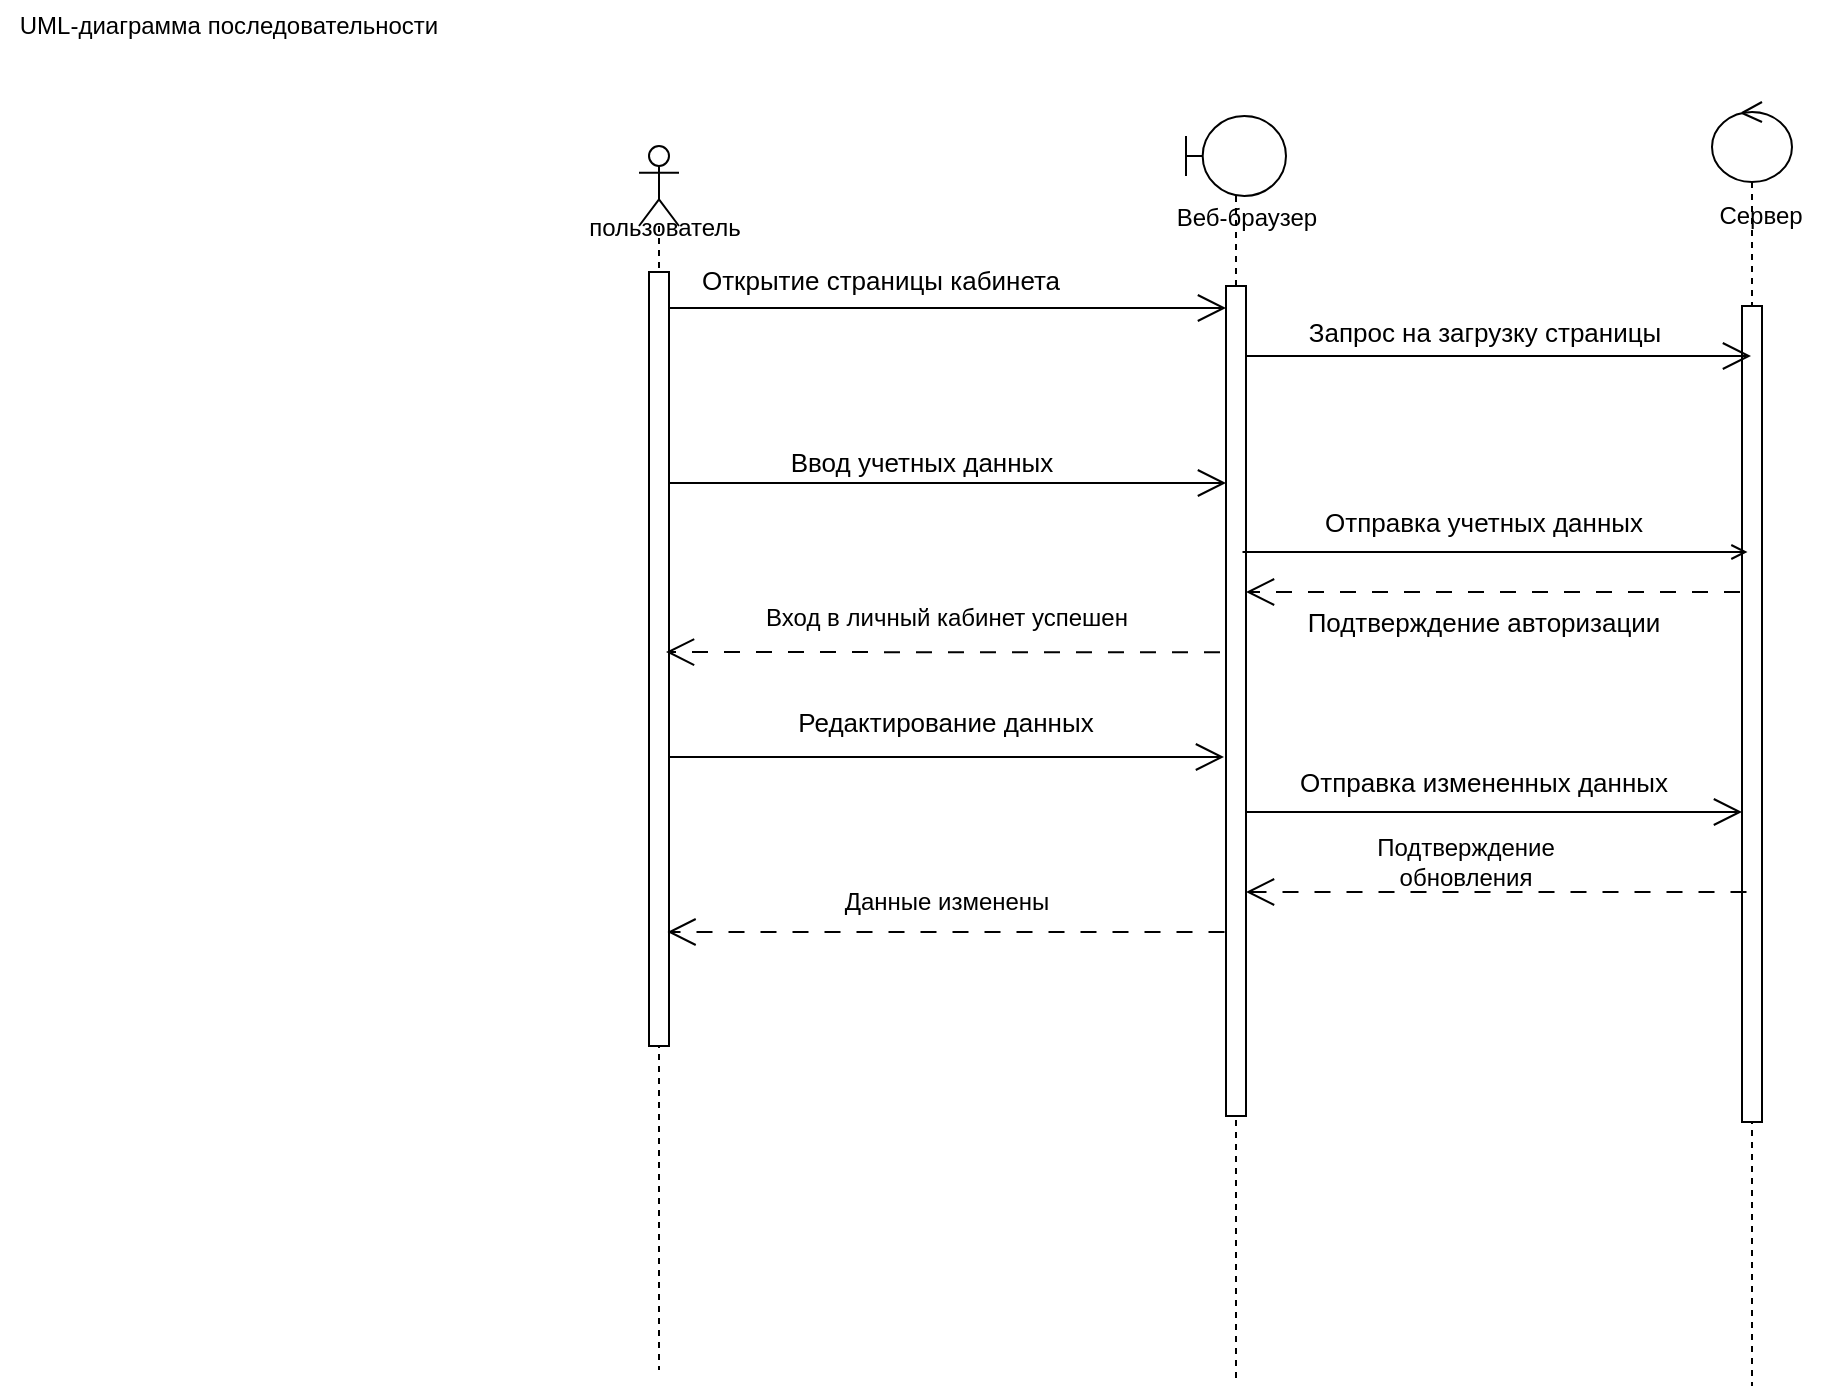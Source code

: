 <mxfile version="24.6.4" type="device">
  <diagram name="Страница — 1" id="oJlJtfSMZzGSuXS3FWPY">
    <mxGraphModel dx="3040" dy="-1571" grid="1" gridSize="10" guides="1" tooltips="1" connect="1" arrows="1" fold="1" page="1" pageScale="1" pageWidth="827" pageHeight="1169" math="0" shadow="0">
      <root>
        <mxCell id="0" />
        <mxCell id="1" parent="0" />
        <mxCell id="MroXQA16ejImE8Jxc4MY-1" value="" style="shape=umlLifeline;perimeter=lifelinePerimeter;whiteSpace=wrap;html=1;container=1;dropTarget=0;collapsible=0;recursiveResize=0;outlineConnect=0;portConstraint=eastwest;newEdgeStyle={&quot;curved&quot;:0,&quot;rounded&quot;:0};participant=umlActor;" parent="1" vertex="1">
          <mxGeometry x="-903.5" y="3217" width="20" height="612" as="geometry" />
        </mxCell>
        <mxCell id="MroXQA16ejImE8Jxc4MY-2" value="" style="html=1;points=[[0,0,0,0,5],[0,1,0,0,-5],[1,0,0,0,5],[1,1,0,0,-5]];perimeter=orthogonalPerimeter;outlineConnect=0;targetShapes=umlLifeline;portConstraint=eastwest;newEdgeStyle={&quot;curved&quot;:0,&quot;rounded&quot;:0};" parent="MroXQA16ejImE8Jxc4MY-1" vertex="1">
          <mxGeometry x="5" y="63" width="10" height="387" as="geometry" />
        </mxCell>
        <mxCell id="MroXQA16ejImE8Jxc4MY-4" value="UML-диаграмма последовательности" style="text;html=1;align=center;verticalAlign=middle;resizable=0;points=[];autosize=1;strokeColor=none;fillColor=none;" parent="1" vertex="1">
          <mxGeometry x="-1223" y="3144" width="227" height="26" as="geometry" />
        </mxCell>
        <mxCell id="MroXQA16ejImE8Jxc4MY-5" value="пользователь" style="text;html=1;align=center;verticalAlign=middle;resizable=0;points=[];autosize=1;strokeColor=none;fillColor=none;" parent="1" vertex="1">
          <mxGeometry x="-938" y="3245" width="94" height="26" as="geometry" />
        </mxCell>
        <mxCell id="MroXQA16ejImE8Jxc4MY-6" value="" style="shape=umlLifeline;perimeter=lifelinePerimeter;whiteSpace=wrap;html=1;container=1;dropTarget=0;collapsible=0;recursiveResize=0;outlineConnect=0;portConstraint=eastwest;newEdgeStyle={&quot;curved&quot;:0,&quot;rounded&quot;:0};participant=umlBoundary;" parent="1" vertex="1">
          <mxGeometry x="-630" y="3202" width="50" height="634" as="geometry" />
        </mxCell>
        <mxCell id="MroXQA16ejImE8Jxc4MY-7" value="" style="html=1;points=[[0,0,0,0,5],[0,1,0,0,-5],[1,0,0,0,5],[1,1,0,0,-5]];perimeter=orthogonalPerimeter;outlineConnect=0;targetShapes=umlLifeline;portConstraint=eastwest;newEdgeStyle={&quot;curved&quot;:0,&quot;rounded&quot;:0};" parent="MroXQA16ejImE8Jxc4MY-6" vertex="1">
          <mxGeometry x="20" y="85" width="10" height="415" as="geometry" />
        </mxCell>
        <mxCell id="MroXQA16ejImE8Jxc4MY-9" value="" style="shape=umlLifeline;perimeter=lifelinePerimeter;whiteSpace=wrap;html=1;container=1;dropTarget=0;collapsible=0;recursiveResize=0;outlineConnect=0;portConstraint=eastwest;newEdgeStyle={&quot;curved&quot;:0,&quot;rounded&quot;:0};participant=umlControl;" parent="1" vertex="1">
          <mxGeometry x="-367" y="3195" width="40" height="642" as="geometry" />
        </mxCell>
        <mxCell id="MroXQA16ejImE8Jxc4MY-10" value="" style="html=1;points=[[0,0,0,0,5],[0,1,0,0,-5],[1,0,0,0,5],[1,1,0,0,-5]];perimeter=orthogonalPerimeter;outlineConnect=0;targetShapes=umlLifeline;portConstraint=eastwest;newEdgeStyle={&quot;curved&quot;:0,&quot;rounded&quot;:0};" parent="MroXQA16ejImE8Jxc4MY-9" vertex="1">
          <mxGeometry x="15" y="102" width="10" height="408" as="geometry" />
        </mxCell>
        <mxCell id="MroXQA16ejImE8Jxc4MY-12" value="Сервер" style="text;html=1;align=center;verticalAlign=middle;resizable=0;points=[];autosize=1;strokeColor=none;fillColor=none;" parent="1" vertex="1">
          <mxGeometry x="-378" y="3236.5" width="70" height="30" as="geometry" />
        </mxCell>
        <mxCell id="MroXQA16ejImE8Jxc4MY-15" value="" style="endArrow=open;endFill=1;endSize=12;html=1;rounded=0;" parent="1" edge="1">
          <mxGeometry width="160" relative="1" as="geometry">
            <mxPoint x="-888" y="3298" as="sourcePoint" />
            <mxPoint x="-610" y="3298" as="targetPoint" />
          </mxGeometry>
        </mxCell>
        <mxCell id="MroXQA16ejImE8Jxc4MY-16" value="&lt;span style=&quot;font-family: sans-serif; font-size: 13px; text-align: start; background-color: rgb(255, 255, 255);&quot;&gt;Открытие страницы кабинета&lt;/span&gt;" style="text;html=1;align=center;verticalAlign=middle;resizable=0;points=[];autosize=1;strokeColor=none;fillColor=none;" parent="1" vertex="1">
          <mxGeometry x="-883" y="3269" width="200" height="30" as="geometry" />
        </mxCell>
        <mxCell id="MroXQA16ejImE8Jxc4MY-17" value="" style="endArrow=open;endFill=1;endSize=12;html=1;rounded=0;" parent="1" target="MroXQA16ejImE8Jxc4MY-9" edge="1">
          <mxGeometry width="160" relative="1" as="geometry">
            <mxPoint x="-600" y="3322" as="sourcePoint" />
            <mxPoint x="-440" y="3322" as="targetPoint" />
          </mxGeometry>
        </mxCell>
        <mxCell id="MroXQA16ejImE8Jxc4MY-18" value="&lt;span style=&quot;font-family: sans-serif; font-size: 13px; text-align: start; background-color: rgb(255, 255, 255);&quot;&gt;Запрос на загрузку страницы&lt;/span&gt;" style="text;html=1;align=center;verticalAlign=middle;resizable=0;points=[];autosize=1;strokeColor=none;fillColor=none;" parent="1" vertex="1">
          <mxGeometry x="-581" y="3295" width="200" height="30" as="geometry" />
        </mxCell>
        <mxCell id="MroXQA16ejImE8Jxc4MY-38" value="Веб-браузер" style="text;html=1;align=center;verticalAlign=middle;resizable=0;points=[];autosize=1;strokeColor=none;fillColor=none;" parent="1" vertex="1">
          <mxGeometry x="-645" y="3238" width="90" height="30" as="geometry" />
        </mxCell>
        <mxCell id="MroXQA16ejImE8Jxc4MY-40" value="" style="endArrow=open;html=1;rounded=0;endFill=0;" parent="1" edge="1">
          <mxGeometry width="50" height="50" relative="1" as="geometry">
            <mxPoint x="-601.75" y="3420" as="sourcePoint" />
            <mxPoint x="-349.25" y="3420" as="targetPoint" />
          </mxGeometry>
        </mxCell>
        <mxCell id="MroXQA16ejImE8Jxc4MY-41" value="&lt;span style=&quot;font-family: sans-serif; font-size: 13px; text-align: start; text-wrap: nowrap; background-color: rgb(255, 255, 255);&quot;&gt;Отправка учетных данных&lt;/span&gt;" style="text;html=1;align=center;verticalAlign=middle;whiteSpace=wrap;rounded=0;" parent="1" vertex="1">
          <mxGeometry x="-511.5" y="3390" width="60" height="30" as="geometry" />
        </mxCell>
        <mxCell id="MroXQA16ejImE8Jxc4MY-45" value="" style="endArrow=open;endFill=1;endSize=12;html=1;rounded=0;dashed=1;dashPattern=8 8;" parent="1" edge="1">
          <mxGeometry width="160" relative="1" as="geometry">
            <mxPoint x="-353" y="3440" as="sourcePoint" />
            <mxPoint x="-600" y="3440" as="targetPoint" />
          </mxGeometry>
        </mxCell>
        <mxCell id="MroXQA16ejImE8Jxc4MY-46" value="&lt;font face=&quot;sans-serif&quot;&gt;&lt;span style=&quot;font-size: 13px; text-wrap: nowrap; background-color: rgb(255, 255, 255);&quot;&gt;Подтверждение авторизации&lt;/span&gt;&lt;/font&gt;" style="text;html=1;align=center;verticalAlign=middle;whiteSpace=wrap;rounded=0;" parent="1" vertex="1">
          <mxGeometry x="-511" y="3440" width="60" height="30" as="geometry" />
        </mxCell>
        <mxCell id="MroXQA16ejImE8Jxc4MY-48" value="" style="endArrow=open;endFill=1;endSize=12;html=1;rounded=0;" parent="1" edge="1">
          <mxGeometry width="160" relative="1" as="geometry">
            <mxPoint x="-888" y="3385.5" as="sourcePoint" />
            <mxPoint x="-610" y="3385.5" as="targetPoint" />
          </mxGeometry>
        </mxCell>
        <mxCell id="MroXQA16ejImE8Jxc4MY-49" value="&lt;span style=&quot;font-family: sans-serif; font-size: 13px; text-align: start; text-wrap: nowrap; background-color: rgb(255, 255, 255);&quot;&gt;Ввод учетных данных&lt;/span&gt;" style="text;html=1;align=center;verticalAlign=middle;whiteSpace=wrap;rounded=0;" parent="1" vertex="1">
          <mxGeometry x="-792.5" y="3360" width="60" height="30" as="geometry" />
        </mxCell>
        <mxCell id="MroXQA16ejImE8Jxc4MY-64" value="" style="endArrow=open;endFill=1;endSize=12;html=1;rounded=0;" parent="1" edge="1">
          <mxGeometry width="160" relative="1" as="geometry">
            <mxPoint x="-889" y="3522.5" as="sourcePoint" />
            <mxPoint x="-611" y="3522.5" as="targetPoint" />
          </mxGeometry>
        </mxCell>
        <mxCell id="MroXQA16ejImE8Jxc4MY-65" value="&lt;span style=&quot;font-family: sans-serif; font-size: 13px; text-align: start; text-wrap: nowrap; background-color: rgb(255, 255, 255);&quot;&gt;Редактирование данных&lt;/span&gt;" style="text;html=1;align=center;verticalAlign=middle;whiteSpace=wrap;rounded=0;" parent="1" vertex="1">
          <mxGeometry x="-780" y="3490" width="60" height="30" as="geometry" />
        </mxCell>
        <mxCell id="MroXQA16ejImE8Jxc4MY-66" value="" style="endArrow=open;endFill=1;endSize=12;html=1;rounded=0;" parent="1" edge="1">
          <mxGeometry width="160" relative="1" as="geometry">
            <mxPoint x="-600" y="3550" as="sourcePoint" />
            <mxPoint x="-352" y="3550" as="targetPoint" />
          </mxGeometry>
        </mxCell>
        <mxCell id="MroXQA16ejImE8Jxc4MY-67" value="&lt;span style=&quot;font-family: sans-serif; font-size: 13px; text-align: start; text-wrap: nowrap; background-color: rgb(255, 255, 255);&quot;&gt;Отправка измененных данных&lt;/span&gt;" style="text;html=1;align=center;verticalAlign=middle;whiteSpace=wrap;rounded=0;" parent="1" vertex="1">
          <mxGeometry x="-511.5" y="3520" width="60" height="30" as="geometry" />
        </mxCell>
        <mxCell id="MroXQA16ejImE8Jxc4MY-73" value="" style="endArrow=open;endFill=1;endSize=12;html=1;rounded=0;dashed=1;dashPattern=8 8;" parent="1" edge="1">
          <mxGeometry width="160" relative="1" as="geometry">
            <mxPoint x="-349.75" y="3590" as="sourcePoint" />
            <mxPoint x="-600" y="3590" as="targetPoint" />
          </mxGeometry>
        </mxCell>
        <mxCell id="MroXQA16ejImE8Jxc4MY-74" value="Подтверждение обновления" style="text;html=1;align=center;verticalAlign=middle;whiteSpace=wrap;rounded=0;" parent="1" vertex="1">
          <mxGeometry x="-520" y="3560" width="60" height="30" as="geometry" />
        </mxCell>
        <mxCell id="lawaAOH86g75S9p9tWLs-1" value="" style="endArrow=open;endFill=1;endSize=12;html=1;rounded=0;dashed=1;dashPattern=8 8;entryX=0.85;entryY=0.413;entryDx=0;entryDy=0;entryPerimeter=0;" edge="1" parent="1">
          <mxGeometry width="160" relative="1" as="geometry">
            <mxPoint x="-613" y="3470.17" as="sourcePoint" />
            <mxPoint x="-890" y="3470.001" as="targetPoint" />
          </mxGeometry>
        </mxCell>
        <mxCell id="lawaAOH86g75S9p9tWLs-2" value="Вход в личный кабинет успешен" style="text;html=1;align=center;verticalAlign=middle;resizable=0;points=[];autosize=1;strokeColor=none;fillColor=none;" vertex="1" parent="1">
          <mxGeometry x="-850" y="3438" width="200" height="30" as="geometry" />
        </mxCell>
        <mxCell id="lawaAOH86g75S9p9tWLs-5" value="" style="endArrow=open;endFill=1;endSize=12;html=1;rounded=0;dashed=1;dashPattern=8 8;" edge="1" parent="1">
          <mxGeometry width="160" relative="1" as="geometry">
            <mxPoint x="-610.75" y="3610" as="sourcePoint" />
            <mxPoint x="-889.25" y="3610" as="targetPoint" />
          </mxGeometry>
        </mxCell>
        <mxCell id="lawaAOH86g75S9p9tWLs-6" value="Данные изменены" style="text;html=1;align=center;verticalAlign=middle;resizable=0;points=[];autosize=1;strokeColor=none;fillColor=none;" vertex="1" parent="1">
          <mxGeometry x="-815" y="3580" width="130" height="30" as="geometry" />
        </mxCell>
      </root>
    </mxGraphModel>
  </diagram>
</mxfile>
